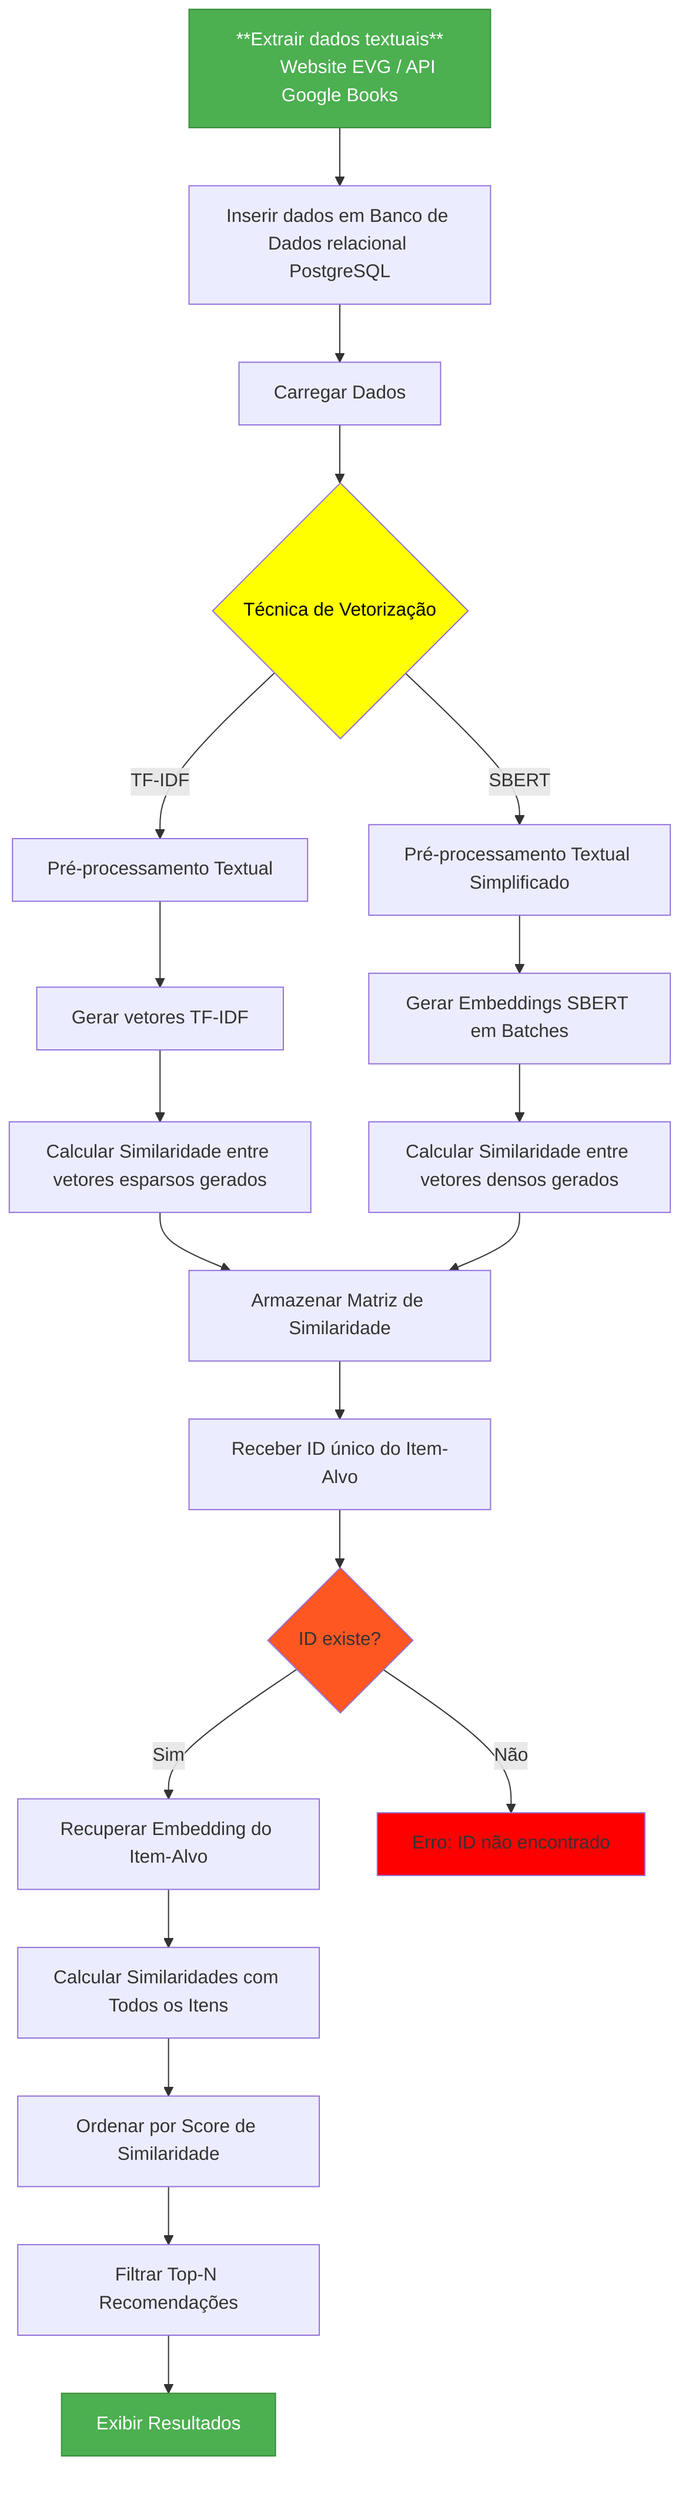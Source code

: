 graph TD
    A[**Extrair dados textuais**
        Website EVG / API Google Books] --> B[Inserir dados em Banco de Dados relacional PostgreSQL]
    B --> C[Carregar Dados]
    C --> D{Técnica de Vetorização}
    D -->|TF-IDF| E1[Pré-processamento Textual]
    D -->|SBERT| E2[Pré-processamento Textual Simplificado]
    E1 --> F1[Gerar vetores TF-IDF]
    E2 --> F2[Gerar Embeddings SBERT em Batches]
    F1 --> G1[Calcular Similaridade entre vetores esparsos gerados]
    F2 --> G2[Calcular Similaridade entre vetores densos gerados]
    G1 --> H[Armazenar Matriz de Similaridade]
    G2 --> H
    H --> I[Receber ID único do Item-Alvo]
    I --> J{ID existe?}
    J -->|Sim| K[Recuperar Embedding do Item-Alvo]
    J -->|Não| L[Erro: ID não encontrado]
    K --> M[Calcular Similaridades com Todos os Itens]
    M --> N[Ordenar por Score de Similaridade]
    N --> O[Filtrar Top-N Recomendações]
    O --> P[Exibir Resultados]
    
    style A fill:#4CAF50,stroke:#388E3C,color:#FFFFFF
    style B fill#2196F3,stroke#1976D2
    style C fill#2196F3,stroke#1976D2
    style D fill:#FFFF00,stroke#FFFF00,color:#000000
    style E1 fill#E91E63,stroke#C2185B
    style E2 fill#E91E63,stroke#C2185B
    style F1 fill#9C27B0,stroke#7B1FA2
    style F2 fill#9C27B0,stroke#7B1FA2
    style G1 fill#FF5722,stroke#E64A19
    style G2 fill#FF5722,stroke#E64A19
    style H fill#607D8B,stroke#455A64
    style J fill:#FF5722,stroke#FF5722
    style L fill:#FF0000,stroke#D32F2F
    style P fill:#4CAF50,stroke:#388E3C,color:#FFFFFF